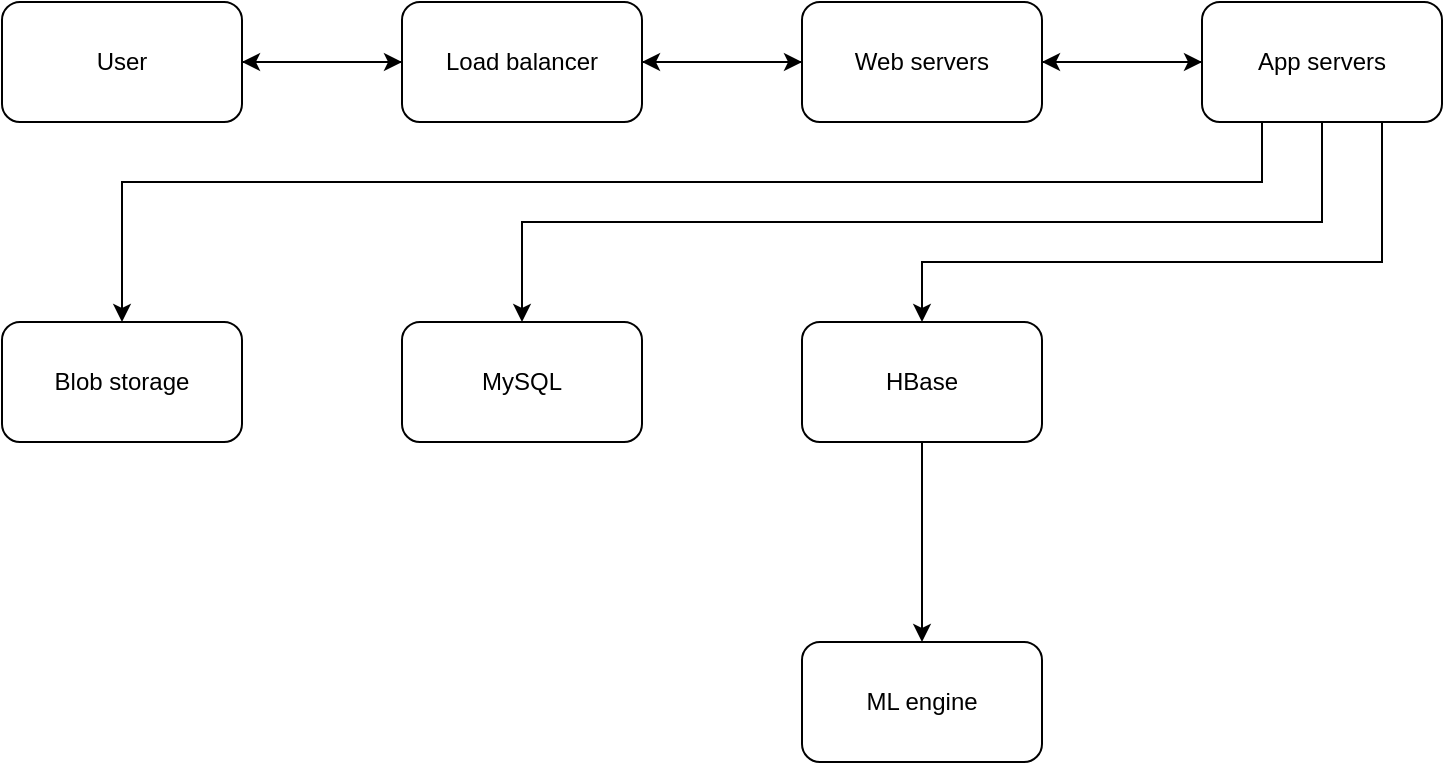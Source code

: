 <mxfile version="20.6.0" type="device"><diagram id="vG72B19wfTwEnfVpQH5k" name="Page-1"><mxGraphModel dx="870" dy="594" grid="1" gridSize="10" guides="1" tooltips="1" connect="1" arrows="1" fold="1" page="1" pageScale="1" pageWidth="850" pageHeight="1100" math="0" shadow="0"><root><mxCell id="0"/><mxCell id="1" parent="0"/><mxCell id="MIR0VB3c4ejmo6tqhJb_-18" style="edgeStyle=orthogonalEdgeStyle;rounded=0;orthogonalLoop=1;jettySize=auto;html=1;exitX=1;exitY=0.5;exitDx=0;exitDy=0;entryX=0;entryY=0.5;entryDx=0;entryDy=0;" edge="1" parent="1" source="MIR0VB3c4ejmo6tqhJb_-1" target="MIR0VB3c4ejmo6tqhJb_-2"><mxGeometry relative="1" as="geometry"/></mxCell><mxCell id="MIR0VB3c4ejmo6tqhJb_-1" value="User" style="rounded=1;whiteSpace=wrap;html=1;" vertex="1" parent="1"><mxGeometry x="40" y="80" width="120" height="60" as="geometry"/></mxCell><mxCell id="MIR0VB3c4ejmo6tqhJb_-11" style="edgeStyle=orthogonalEdgeStyle;rounded=0;orthogonalLoop=1;jettySize=auto;html=1;exitX=1;exitY=0.5;exitDx=0;exitDy=0;entryX=0;entryY=0.5;entryDx=0;entryDy=0;" edge="1" parent="1" source="MIR0VB3c4ejmo6tqhJb_-2" target="MIR0VB3c4ejmo6tqhJb_-3"><mxGeometry relative="1" as="geometry"/></mxCell><mxCell id="MIR0VB3c4ejmo6tqhJb_-19" style="edgeStyle=orthogonalEdgeStyle;rounded=0;orthogonalLoop=1;jettySize=auto;html=1;exitX=0;exitY=0.5;exitDx=0;exitDy=0;entryX=1;entryY=0.5;entryDx=0;entryDy=0;" edge="1" parent="1" source="MIR0VB3c4ejmo6tqhJb_-2" target="MIR0VB3c4ejmo6tqhJb_-1"><mxGeometry relative="1" as="geometry"/></mxCell><mxCell id="MIR0VB3c4ejmo6tqhJb_-2" value="Load balancer" style="rounded=1;whiteSpace=wrap;html=1;" vertex="1" parent="1"><mxGeometry x="240" y="80" width="120" height="60" as="geometry"/></mxCell><mxCell id="MIR0VB3c4ejmo6tqhJb_-12" style="edgeStyle=orthogonalEdgeStyle;rounded=0;orthogonalLoop=1;jettySize=auto;html=1;exitX=1;exitY=0.5;exitDx=0;exitDy=0;entryX=0;entryY=0.5;entryDx=0;entryDy=0;" edge="1" parent="1" source="MIR0VB3c4ejmo6tqhJb_-3" target="MIR0VB3c4ejmo6tqhJb_-4"><mxGeometry relative="1" as="geometry"/></mxCell><mxCell id="MIR0VB3c4ejmo6tqhJb_-20" style="edgeStyle=orthogonalEdgeStyle;rounded=0;orthogonalLoop=1;jettySize=auto;html=1;exitX=0;exitY=0.5;exitDx=0;exitDy=0;entryX=1;entryY=0.5;entryDx=0;entryDy=0;" edge="1" parent="1" source="MIR0VB3c4ejmo6tqhJb_-3" target="MIR0VB3c4ejmo6tqhJb_-2"><mxGeometry relative="1" as="geometry"/></mxCell><mxCell id="MIR0VB3c4ejmo6tqhJb_-3" value="Web servers" style="rounded=1;whiteSpace=wrap;html=1;" vertex="1" parent="1"><mxGeometry x="440" y="80" width="120" height="60" as="geometry"/></mxCell><mxCell id="MIR0VB3c4ejmo6tqhJb_-13" style="edgeStyle=orthogonalEdgeStyle;rounded=0;orthogonalLoop=1;jettySize=auto;html=1;exitX=0.25;exitY=1;exitDx=0;exitDy=0;entryX=0.5;entryY=0;entryDx=0;entryDy=0;" edge="1" parent="1" source="MIR0VB3c4ejmo6tqhJb_-4" target="MIR0VB3c4ejmo6tqhJb_-5"><mxGeometry relative="1" as="geometry"><Array as="points"><mxPoint x="670" y="170"/><mxPoint x="100" y="170"/></Array></mxGeometry></mxCell><mxCell id="MIR0VB3c4ejmo6tqhJb_-14" style="edgeStyle=orthogonalEdgeStyle;rounded=0;orthogonalLoop=1;jettySize=auto;html=1;exitX=0.5;exitY=1;exitDx=0;exitDy=0;entryX=0.5;entryY=0;entryDx=0;entryDy=0;" edge="1" parent="1" source="MIR0VB3c4ejmo6tqhJb_-4" target="MIR0VB3c4ejmo6tqhJb_-7"><mxGeometry relative="1" as="geometry"><Array as="points"><mxPoint x="700" y="190"/><mxPoint x="300" y="190"/></Array></mxGeometry></mxCell><mxCell id="MIR0VB3c4ejmo6tqhJb_-15" style="edgeStyle=orthogonalEdgeStyle;rounded=0;orthogonalLoop=1;jettySize=auto;html=1;exitX=0.75;exitY=1;exitDx=0;exitDy=0;entryX=0.5;entryY=0;entryDx=0;entryDy=0;" edge="1" parent="1" source="MIR0VB3c4ejmo6tqhJb_-4" target="MIR0VB3c4ejmo6tqhJb_-8"><mxGeometry relative="1" as="geometry"><Array as="points"><mxPoint x="730" y="210"/><mxPoint x="500" y="210"/></Array></mxGeometry></mxCell><mxCell id="MIR0VB3c4ejmo6tqhJb_-21" style="edgeStyle=orthogonalEdgeStyle;rounded=0;orthogonalLoop=1;jettySize=auto;html=1;exitX=0;exitY=0.5;exitDx=0;exitDy=0;entryX=1;entryY=0.5;entryDx=0;entryDy=0;" edge="1" parent="1" source="MIR0VB3c4ejmo6tqhJb_-4" target="MIR0VB3c4ejmo6tqhJb_-3"><mxGeometry relative="1" as="geometry"/></mxCell><mxCell id="MIR0VB3c4ejmo6tqhJb_-4" value="App servers" style="rounded=1;whiteSpace=wrap;html=1;" vertex="1" parent="1"><mxGeometry x="640" y="80" width="120" height="60" as="geometry"/></mxCell><mxCell id="MIR0VB3c4ejmo6tqhJb_-5" value="Blob storage" style="rounded=1;whiteSpace=wrap;html=1;" vertex="1" parent="1"><mxGeometry x="40" y="240" width="120" height="60" as="geometry"/></mxCell><mxCell id="MIR0VB3c4ejmo6tqhJb_-7" value="MySQL" style="rounded=1;whiteSpace=wrap;html=1;" vertex="1" parent="1"><mxGeometry x="240" y="240" width="120" height="60" as="geometry"/></mxCell><mxCell id="MIR0VB3c4ejmo6tqhJb_-23" style="edgeStyle=orthogonalEdgeStyle;rounded=0;orthogonalLoop=1;jettySize=auto;html=1;exitX=0.5;exitY=1;exitDx=0;exitDy=0;entryX=0.5;entryY=0;entryDx=0;entryDy=0;" edge="1" parent="1" source="MIR0VB3c4ejmo6tqhJb_-8" target="MIR0VB3c4ejmo6tqhJb_-22"><mxGeometry relative="1" as="geometry"/></mxCell><mxCell id="MIR0VB3c4ejmo6tqhJb_-8" value="HBase" style="rounded=1;whiteSpace=wrap;html=1;" vertex="1" parent="1"><mxGeometry x="440" y="240" width="120" height="60" as="geometry"/></mxCell><mxCell id="MIR0VB3c4ejmo6tqhJb_-22" value="ML engine" style="rounded=1;whiteSpace=wrap;html=1;" vertex="1" parent="1"><mxGeometry x="440" y="400" width="120" height="60" as="geometry"/></mxCell></root></mxGraphModel></diagram></mxfile>